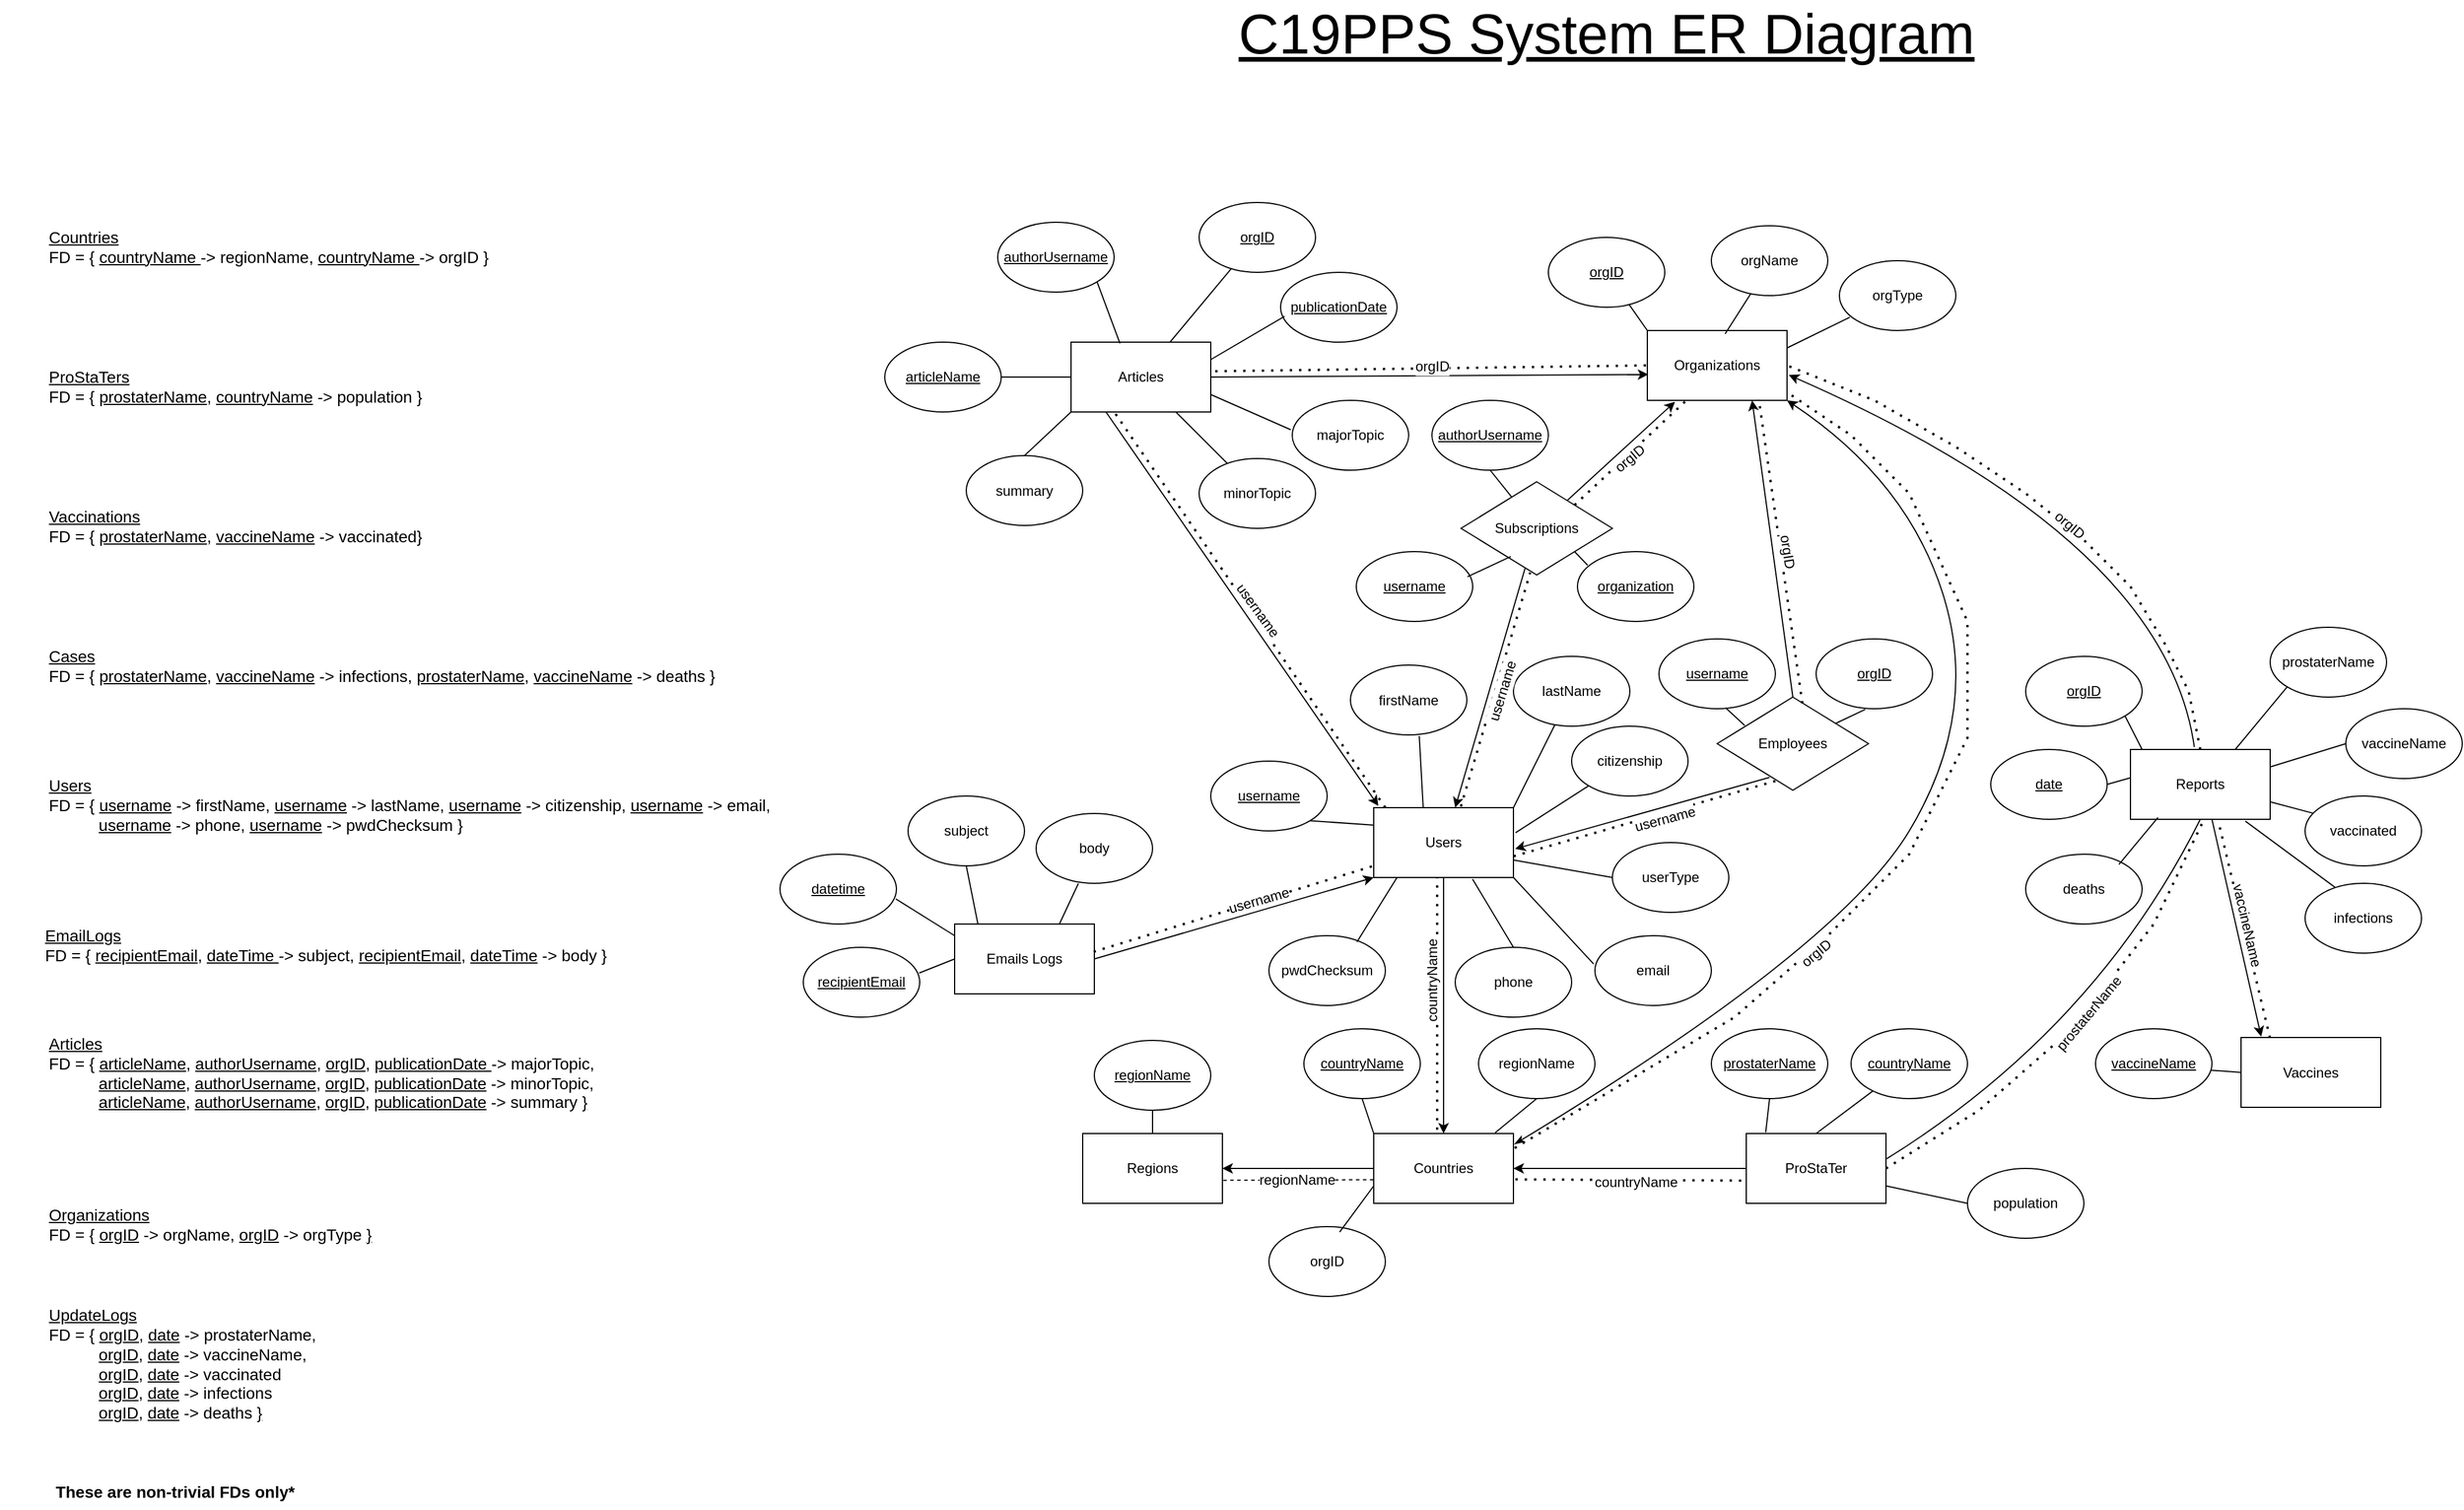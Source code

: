 <mxfile version="20.2.0" type="device"><diagram id="vP3Cnza_I2oAQfjmfmL1" name="Page-1"><mxGraphModel dx="2035" dy="1735" grid="1" gridSize="10" guides="1" tooltips="1" connect="1" arrows="1" fold="1" page="1" pageScale="1" pageWidth="850" pageHeight="1100" math="0" shadow="0"><root><mxCell id="0"/><mxCell id="1" parent="0"/><mxCell id="a4XoPWhPw572lFIewRYF-1" value="Regions" style="rounded=0;whiteSpace=wrap;html=1;" parent="1" vertex="1"><mxGeometry x="90" y="220" width="120" height="60" as="geometry"/></mxCell><mxCell id="a4XoPWhPw572lFIewRYF-2" value="&lt;u&gt;regionName&lt;/u&gt;" style="ellipse;whiteSpace=wrap;html=1;" parent="1" vertex="1"><mxGeometry x="100" y="140" width="100" height="60" as="geometry"/></mxCell><mxCell id="a4XoPWhPw572lFIewRYF-4" value="Countries" style="rounded=0;whiteSpace=wrap;html=1;" parent="1" vertex="1"><mxGeometry x="340" y="220" width="120" height="60" as="geometry"/></mxCell><mxCell id="a4XoPWhPw572lFIewRYF-6" value="&lt;u&gt;countryName&lt;/u&gt;" style="ellipse;whiteSpace=wrap;html=1;" parent="1" vertex="1"><mxGeometry x="280" y="130" width="100" height="60" as="geometry"/></mxCell><mxCell id="a4XoPWhPw572lFIewRYF-7" value="regionName" style="ellipse;whiteSpace=wrap;html=1;" parent="1" vertex="1"><mxGeometry x="430" y="130" width="100" height="60" as="geometry"/></mxCell><mxCell id="a4XoPWhPw572lFIewRYF-8" value="" style="endArrow=none;html=1;rounded=0;" parent="1" source="a4XoPWhPw572lFIewRYF-1" edge="1"><mxGeometry width="50" height="50" relative="1" as="geometry"><mxPoint x="100" y="250" as="sourcePoint"/><mxPoint x="150" y="200" as="targetPoint"/></mxGeometry></mxCell><mxCell id="a4XoPWhPw572lFIewRYF-10" value="" style="endArrow=none;html=1;rounded=0;entryX=0.5;entryY=1;entryDx=0;entryDy=0;exitX=0;exitY=0;exitDx=0;exitDy=0;" parent="1" source="a4XoPWhPw572lFIewRYF-4" target="a4XoPWhPw572lFIewRYF-6" edge="1"><mxGeometry width="50" height="50" relative="1" as="geometry"><mxPoint x="350" y="220" as="sourcePoint"/><mxPoint x="430" y="190" as="targetPoint"/></mxGeometry></mxCell><mxCell id="a4XoPWhPw572lFIewRYF-11" value="" style="endArrow=none;html=1;rounded=0;entryX=0.5;entryY=1;entryDx=0;entryDy=0;exitX=0.869;exitY=-0.01;exitDx=0;exitDy=0;exitPerimeter=0;" parent="1" source="a4XoPWhPw572lFIewRYF-4" target="a4XoPWhPw572lFIewRYF-7" edge="1"><mxGeometry width="50" height="50" relative="1" as="geometry"><mxPoint x="510" y="320" as="sourcePoint"/><mxPoint x="560" y="270" as="targetPoint"/></mxGeometry></mxCell><mxCell id="a4XoPWhPw572lFIewRYF-12" value="ProStaTer" style="rounded=0;whiteSpace=wrap;html=1;" parent="1" vertex="1"><mxGeometry x="660" y="220" width="120" height="60" as="geometry"/></mxCell><mxCell id="a4XoPWhPw572lFIewRYF-14" value="&lt;u&gt;prostaterName&lt;/u&gt;" style="ellipse;whiteSpace=wrap;html=1;" parent="1" vertex="1"><mxGeometry x="630" y="130" width="100" height="60" as="geometry"/></mxCell><mxCell id="a4XoPWhPw572lFIewRYF-15" value="&lt;u&gt;countryName&lt;/u&gt;" style="ellipse;whiteSpace=wrap;html=1;" parent="1" vertex="1"><mxGeometry x="750" y="130" width="100" height="60" as="geometry"/></mxCell><mxCell id="a4XoPWhPw572lFIewRYF-17" value="" style="endArrow=none;html=1;rounded=0;entryX=0.5;entryY=1;entryDx=0;entryDy=0;exitX=0.139;exitY=-0.015;exitDx=0;exitDy=0;exitPerimeter=0;" parent="1" source="a4XoPWhPw572lFIewRYF-12" target="a4XoPWhPw572lFIewRYF-14" edge="1"><mxGeometry width="50" height="50" relative="1" as="geometry"><mxPoint x="700" y="240" as="sourcePoint"/><mxPoint x="750" y="190" as="targetPoint"/></mxGeometry></mxCell><mxCell id="a4XoPWhPw572lFIewRYF-18" value="" style="endArrow=none;html=1;rounded=0;" parent="1" target="a4XoPWhPw572lFIewRYF-15" edge="1"><mxGeometry width="50" height="50" relative="1" as="geometry"><mxPoint x="720" y="220" as="sourcePoint"/><mxPoint x="880" y="270" as="targetPoint"/></mxGeometry></mxCell><mxCell id="a4XoPWhPw572lFIewRYF-19" value="population" style="ellipse;whiteSpace=wrap;html=1;" parent="1" vertex="1"><mxGeometry x="850" y="250" width="100" height="60" as="geometry"/></mxCell><mxCell id="a4XoPWhPw572lFIewRYF-20" value="" style="endArrow=none;html=1;rounded=0;entryX=0;entryY=0.5;entryDx=0;entryDy=0;exitX=1;exitY=0.75;exitDx=0;exitDy=0;" parent="1" source="a4XoPWhPw572lFIewRYF-12" target="a4XoPWhPw572lFIewRYF-19" edge="1"><mxGeometry width="50" height="50" relative="1" as="geometry"><mxPoint x="780" y="250" as="sourcePoint"/><mxPoint x="830" y="310" as="targetPoint"/></mxGeometry></mxCell><mxCell id="a4XoPWhPw572lFIewRYF-21" value="Vaccines" style="rounded=0;whiteSpace=wrap;html=1;" parent="1" vertex="1"><mxGeometry x="1085" y="137.5" width="120" height="60" as="geometry"/></mxCell><mxCell id="a4XoPWhPw572lFIewRYF-22" value="&lt;u&gt;vaccineName&lt;/u&gt;" style="ellipse;whiteSpace=wrap;html=1;" parent="1" vertex="1"><mxGeometry x="960" y="130" width="100" height="60" as="geometry"/></mxCell><mxCell id="a4XoPWhPw572lFIewRYF-24" value="" style="endArrow=none;html=1;rounded=0;entryX=0.993;entryY=0.594;entryDx=0;entryDy=0;exitX=0;exitY=0.5;exitDx=0;exitDy=0;entryPerimeter=0;" parent="1" source="a4XoPWhPw572lFIewRYF-21" target="a4XoPWhPw572lFIewRYF-22" edge="1"><mxGeometry width="50" height="50" relative="1" as="geometry"><mxPoint x="870" y="27.5" as="sourcePoint"/><mxPoint x="920" y="-22.5" as="targetPoint"/></mxGeometry></mxCell><mxCell id="a4XoPWhPw572lFIewRYF-46" value="" style="endArrow=classic;html=1;rounded=0;exitX=0;exitY=0.5;exitDx=0;exitDy=0;entryX=1;entryY=0.5;entryDx=0;entryDy=0;" parent="1" source="a4XoPWhPw572lFIewRYF-4" target="a4XoPWhPw572lFIewRYF-1" edge="1"><mxGeometry width="50" height="50" relative="1" as="geometry"><mxPoint x="220" y="330" as="sourcePoint"/><mxPoint x="270" y="280" as="targetPoint"/></mxGeometry></mxCell><mxCell id="a4XoPWhPw572lFIewRYF-47" value="" style="endArrow=classic;html=1;rounded=0;exitX=0;exitY=0.5;exitDx=0;exitDy=0;" parent="1" source="a4XoPWhPw572lFIewRYF-12" edge="1"><mxGeometry width="50" height="50" relative="1" as="geometry"><mxPoint x="570" y="300" as="sourcePoint"/><mxPoint x="460" y="250" as="targetPoint"/></mxGeometry></mxCell><mxCell id="3A6yi9LEevmxzHnvqIkY-1" value="Users" style="rounded=0;whiteSpace=wrap;html=1;" parent="1" vertex="1"><mxGeometry x="340" y="-60" width="120" height="60" as="geometry"/></mxCell><mxCell id="3A6yi9LEevmxzHnvqIkY-3" value="firstName" style="ellipse;whiteSpace=wrap;html=1;" parent="1" vertex="1"><mxGeometry x="320" y="-182.5" width="100" height="60" as="geometry"/></mxCell><mxCell id="3A6yi9LEevmxzHnvqIkY-4" value="lastName" style="ellipse;whiteSpace=wrap;html=1;" parent="1" vertex="1"><mxGeometry x="460" y="-190" width="100" height="60" as="geometry"/></mxCell><mxCell id="3A6yi9LEevmxzHnvqIkY-5" value="citizenship" style="ellipse;whiteSpace=wrap;html=1;" parent="1" vertex="1"><mxGeometry x="510" y="-130" width="100" height="60" as="geometry"/></mxCell><mxCell id="3A6yi9LEevmxzHnvqIkY-6" value="email" style="ellipse;whiteSpace=wrap;html=1;" parent="1" vertex="1"><mxGeometry x="530" y="50" width="100" height="60" as="geometry"/></mxCell><mxCell id="3A6yi9LEevmxzHnvqIkY-7" value="phone" style="ellipse;whiteSpace=wrap;html=1;" parent="1" vertex="1"><mxGeometry x="410" y="60" width="100" height="60" as="geometry"/></mxCell><mxCell id="3A6yi9LEevmxzHnvqIkY-8" value="&lt;u&gt;username&lt;/u&gt;" style="ellipse;whiteSpace=wrap;html=1;" parent="1" vertex="1"><mxGeometry x="200" y="-100" width="100" height="60" as="geometry"/></mxCell><mxCell id="3A6yi9LEevmxzHnvqIkY-9" value="pwdChecksum" style="ellipse;whiteSpace=wrap;html=1;" parent="1" vertex="1"><mxGeometry x="250" y="50" width="100" height="60" as="geometry"/></mxCell><mxCell id="3A6yi9LEevmxzHnvqIkY-10" value="" style="endArrow=none;html=1;rounded=0;exitX=1;exitY=1;exitDx=0;exitDy=0;entryX=0;entryY=0.25;entryDx=0;entryDy=0;" parent="1" source="3A6yi9LEevmxzHnvqIkY-8" target="3A6yi9LEevmxzHnvqIkY-1" edge="1"><mxGeometry width="50" height="50" relative="1" as="geometry"><mxPoint x="290" y="10" as="sourcePoint"/><mxPoint x="340" y="-40" as="targetPoint"/></mxGeometry></mxCell><mxCell id="3A6yi9LEevmxzHnvqIkY-11" value="" style="endArrow=none;html=1;rounded=0;entryX=0.591;entryY=1.016;entryDx=0;entryDy=0;entryPerimeter=0;exitX=0.354;exitY=-0.002;exitDx=0;exitDy=0;exitPerimeter=0;" parent="1" source="3A6yi9LEevmxzHnvqIkY-1" target="3A6yi9LEevmxzHnvqIkY-3" edge="1"><mxGeometry width="50" height="50" relative="1" as="geometry"><mxPoint x="360" y="-50" as="sourcePoint"/><mxPoint x="410" y="-100" as="targetPoint"/></mxGeometry></mxCell><mxCell id="3A6yi9LEevmxzHnvqIkY-12" value="" style="endArrow=none;html=1;rounded=0;exitX=1;exitY=0;exitDx=0;exitDy=0;" parent="1" source="3A6yi9LEevmxzHnvqIkY-1" target="3A6yi9LEevmxzHnvqIkY-4" edge="1"><mxGeometry width="50" height="50" relative="1" as="geometry"><mxPoint x="410" y="-60" as="sourcePoint"/><mxPoint x="460" y="-110" as="targetPoint"/></mxGeometry></mxCell><mxCell id="3A6yi9LEevmxzHnvqIkY-13" value="" style="endArrow=none;html=1;rounded=0;entryX=0;entryY=1;entryDx=0;entryDy=0;exitX=1.015;exitY=0.359;exitDx=0;exitDy=0;exitPerimeter=0;" parent="1" source="3A6yi9LEevmxzHnvqIkY-1" target="3A6yi9LEevmxzHnvqIkY-5" edge="1"><mxGeometry width="50" height="50" relative="1" as="geometry"><mxPoint x="470" as="sourcePoint"/><mxPoint x="520" y="-50" as="targetPoint"/></mxGeometry></mxCell><mxCell id="3A6yi9LEevmxzHnvqIkY-14" value="" style="endArrow=none;html=1;rounded=0;entryX=-0.011;entryY=0.405;entryDx=0;entryDy=0;entryPerimeter=0;exitX=1;exitY=1;exitDx=0;exitDy=0;" parent="1" source="3A6yi9LEevmxzHnvqIkY-1" target="3A6yi9LEevmxzHnvqIkY-6" edge="1"><mxGeometry width="50" height="50" relative="1" as="geometry"><mxPoint x="400" y="60" as="sourcePoint"/><mxPoint x="450" y="10" as="targetPoint"/></mxGeometry></mxCell><mxCell id="3A6yi9LEevmxzHnvqIkY-15" value="" style="endArrow=none;html=1;rounded=0;exitX=0.5;exitY=0;exitDx=0;exitDy=0;entryX=0.707;entryY=1.022;entryDx=0;entryDy=0;entryPerimeter=0;" parent="1" source="3A6yi9LEevmxzHnvqIkY-7" target="3A6yi9LEevmxzHnvqIkY-1" edge="1"><mxGeometry width="50" height="50" relative="1" as="geometry"><mxPoint x="380" y="60" as="sourcePoint"/><mxPoint x="430" y="10" as="targetPoint"/></mxGeometry></mxCell><mxCell id="3A6yi9LEevmxzHnvqIkY-16" value="" style="endArrow=none;html=1;rounded=0;exitX=0.756;exitY=0.09;exitDx=0;exitDy=0;exitPerimeter=0;" parent="1" edge="1" source="3A6yi9LEevmxzHnvqIkY-9"><mxGeometry width="50" height="50" relative="1" as="geometry"><mxPoint x="340" y="40" as="sourcePoint"/><mxPoint x="360" as="targetPoint"/></mxGeometry></mxCell><mxCell id="3A6yi9LEevmxzHnvqIkY-17" value="" style="endArrow=classic;html=1;rounded=0;entryX=0.5;entryY=0;entryDx=0;entryDy=0;exitX=0.5;exitY=1;exitDx=0;exitDy=0;" parent="1" source="3A6yi9LEevmxzHnvqIkY-1" target="a4XoPWhPw572lFIewRYF-4" edge="1"><mxGeometry width="50" height="50" relative="1" as="geometry"><mxPoint x="200" y="30" as="sourcePoint"/><mxPoint x="250" y="-20" as="targetPoint"/></mxGeometry></mxCell><mxCell id="3A6yi9LEevmxzHnvqIkY-26" value="Articles" style="rounded=0;whiteSpace=wrap;html=1;" parent="1" vertex="1"><mxGeometry x="80" y="-460" width="120" height="60" as="geometry"/></mxCell><mxCell id="3A6yi9LEevmxzHnvqIkY-27" value="&lt;u&gt;articleName&lt;/u&gt;" style="ellipse;whiteSpace=wrap;html=1;" parent="1" vertex="1"><mxGeometry x="-80" y="-460" width="100" height="60" as="geometry"/></mxCell><mxCell id="3A6yi9LEevmxzHnvqIkY-28" value="&lt;u&gt;authorUsername&lt;/u&gt;" style="ellipse;whiteSpace=wrap;html=1;" parent="1" vertex="1"><mxGeometry x="17" y="-563" width="100" height="60" as="geometry"/></mxCell><mxCell id="3A6yi9LEevmxzHnvqIkY-29" value="majorTopic" style="ellipse;whiteSpace=wrap;html=1;" parent="1" vertex="1"><mxGeometry x="270" y="-410" width="100" height="60" as="geometry"/></mxCell><mxCell id="3A6yi9LEevmxzHnvqIkY-30" value="minorTopic" style="ellipse;whiteSpace=wrap;html=1;" parent="1" vertex="1"><mxGeometry x="190" y="-360" width="100" height="60" as="geometry"/></mxCell><mxCell id="3A6yi9LEevmxzHnvqIkY-31" value="summary" style="ellipse;whiteSpace=wrap;html=1;" parent="1" vertex="1"><mxGeometry x="-10" y="-362.5" width="100" height="60" as="geometry"/></mxCell><mxCell id="3A6yi9LEevmxzHnvqIkY-32" value="&lt;u&gt;publicationDate&lt;/u&gt;" style="ellipse;whiteSpace=wrap;html=1;" parent="1" vertex="1"><mxGeometry x="260" y="-520" width="100" height="60" as="geometry"/></mxCell><mxCell id="3A6yi9LEevmxzHnvqIkY-34" value="Organizations" style="rounded=0;whiteSpace=wrap;html=1;" parent="1" vertex="1"><mxGeometry x="575" y="-470" width="120" height="60" as="geometry"/></mxCell><mxCell id="3A6yi9LEevmxzHnvqIkY-37" value="orgType" style="ellipse;whiteSpace=wrap;html=1;" parent="1" vertex="1"><mxGeometry x="740" y="-530" width="100" height="60" as="geometry"/></mxCell><mxCell id="3A6yi9LEevmxzHnvqIkY-38" value="orgName" style="ellipse;whiteSpace=wrap;html=1;" parent="1" vertex="1"><mxGeometry x="630" y="-560" width="100" height="60" as="geometry"/></mxCell><mxCell id="3A6yi9LEevmxzHnvqIkY-39" value="&lt;u&gt;orgID&lt;/u&gt;" style="ellipse;whiteSpace=wrap;html=1;" parent="1" vertex="1"><mxGeometry x="190" y="-580" width="100" height="60" as="geometry"/></mxCell><mxCell id="3A6yi9LEevmxzHnvqIkY-41" value="" style="endArrow=none;html=1;rounded=0;entryX=0;entryY=0.5;entryDx=0;entryDy=0;" parent="1" target="3A6yi9LEevmxzHnvqIkY-26" edge="1"><mxGeometry width="50" height="50" relative="1" as="geometry"><mxPoint x="20" y="-430" as="sourcePoint"/><mxPoint x="70" y="-480" as="targetPoint"/></mxGeometry></mxCell><mxCell id="3A6yi9LEevmxzHnvqIkY-42" value="" style="endArrow=none;html=1;rounded=0;exitX=1;exitY=1;exitDx=0;exitDy=0;entryX=0.35;entryY=0.017;entryDx=0;entryDy=0;entryPerimeter=0;" parent="1" source="3A6yi9LEevmxzHnvqIkY-28" target="3A6yi9LEevmxzHnvqIkY-26" edge="1"><mxGeometry width="50" height="50" relative="1" as="geometry"><mxPoint x="90" y="-460" as="sourcePoint"/><mxPoint x="140" y="-510" as="targetPoint"/></mxGeometry></mxCell><mxCell id="3A6yi9LEevmxzHnvqIkY-44" value="" style="endArrow=none;html=1;rounded=0;" parent="1" source="3A6yi9LEevmxzHnvqIkY-26" target="3A6yi9LEevmxzHnvqIkY-39" edge="1"><mxGeometry width="50" height="50" relative="1" as="geometry"><mxPoint x="160" y="-470" as="sourcePoint"/><mxPoint x="210" y="-520" as="targetPoint"/></mxGeometry></mxCell><mxCell id="3A6yi9LEevmxzHnvqIkY-45" value="" style="endArrow=none;html=1;rounded=0;entryX=0.034;entryY=0.63;entryDx=0;entryDy=0;entryPerimeter=0;exitX=1;exitY=0.25;exitDx=0;exitDy=0;" parent="1" source="3A6yi9LEevmxzHnvqIkY-26" target="3A6yi9LEevmxzHnvqIkY-32" edge="1"><mxGeometry width="50" height="50" relative="1" as="geometry"><mxPoint x="200" y="-420" as="sourcePoint"/><mxPoint x="250" y="-470" as="targetPoint"/></mxGeometry></mxCell><mxCell id="3A6yi9LEevmxzHnvqIkY-46" value="" style="endArrow=none;html=1;rounded=0;exitX=1;exitY=0.75;exitDx=0;exitDy=0;entryX=-0.013;entryY=0.421;entryDx=0;entryDy=0;entryPerimeter=0;" parent="1" source="3A6yi9LEevmxzHnvqIkY-26" edge="1" target="3A6yi9LEevmxzHnvqIkY-29"><mxGeometry width="50" height="50" relative="1" as="geometry"><mxPoint x="220" y="-380" as="sourcePoint"/><mxPoint x="260" y="-400" as="targetPoint"/></mxGeometry></mxCell><mxCell id="3A6yi9LEevmxzHnvqIkY-47" value="" style="endArrow=none;html=1;rounded=0;entryX=0.75;entryY=1;entryDx=0;entryDy=0;" parent="1" target="3A6yi9LEevmxzHnvqIkY-26" edge="1" source="3A6yi9LEevmxzHnvqIkY-30"><mxGeometry width="50" height="50" relative="1" as="geometry"><mxPoint x="190" y="-360" as="sourcePoint"/><mxPoint x="180" y="-390" as="targetPoint"/></mxGeometry></mxCell><mxCell id="3A6yi9LEevmxzHnvqIkY-48" value="" style="endArrow=none;html=1;rounded=0;entryX=0;entryY=1;entryDx=0;entryDy=0;exitX=0.5;exitY=0;exitDx=0;exitDy=0;" parent="1" source="3A6yi9LEevmxzHnvqIkY-31" target="3A6yi9LEevmxzHnvqIkY-26" edge="1"><mxGeometry width="50" height="50" relative="1" as="geometry"><mxPoint x="30" y="-350" as="sourcePoint"/><mxPoint x="80" y="-400" as="targetPoint"/></mxGeometry></mxCell><mxCell id="3A6yi9LEevmxzHnvqIkY-50" value="" style="endArrow=classic;html=1;rounded=0;curved=1;entryX=0.007;entryY=0.63;entryDx=0;entryDy=0;exitX=1;exitY=0.5;exitDx=0;exitDy=0;entryPerimeter=0;" parent="1" source="3A6yi9LEevmxzHnvqIkY-26" target="3A6yi9LEevmxzHnvqIkY-34" edge="1"><mxGeometry width="50" height="50" relative="1" as="geometry"><mxPoint x="200" y="-320" as="sourcePoint"/><mxPoint x="250" y="-370" as="targetPoint"/></mxGeometry></mxCell><mxCell id="3A6yi9LEevmxzHnvqIkY-52" value="&lt;u&gt;orgID&lt;/u&gt;" style="ellipse;whiteSpace=wrap;html=1;" parent="1" vertex="1"><mxGeometry x="490" y="-550" width="100" height="60" as="geometry"/></mxCell><mxCell id="3A6yi9LEevmxzHnvqIkY-53" value="orgID" style="ellipse;whiteSpace=wrap;html=1;" parent="1" vertex="1"><mxGeometry x="250" y="300" width="100" height="60" as="geometry"/></mxCell><mxCell id="3A6yi9LEevmxzHnvqIkY-54" value="" style="endArrow=none;html=1;rounded=0;curved=1;entryX=0;entryY=0.75;entryDx=0;entryDy=0;exitX=0.607;exitY=0.078;exitDx=0;exitDy=0;exitPerimeter=0;" parent="1" source="3A6yi9LEevmxzHnvqIkY-53" target="a4XoPWhPw572lFIewRYF-4" edge="1"><mxGeometry width="50" height="50" relative="1" as="geometry"><mxPoint x="280" y="320" as="sourcePoint"/><mxPoint x="330" y="270" as="targetPoint"/></mxGeometry></mxCell><mxCell id="3A6yi9LEevmxzHnvqIkY-55" value="" style="curved=1;endArrow=classic;html=1;rounded=0;entryX=1;entryY=1;entryDx=0;entryDy=0;exitX=1.007;exitY=0.153;exitDx=0;exitDy=0;startArrow=classicThin;startFill=1;exitPerimeter=0;" parent="1" source="a4XoPWhPw572lFIewRYF-4" target="3A6yi9LEevmxzHnvqIkY-34" edge="1"><mxGeometry width="50" height="50" relative="1" as="geometry"><mxPoint x="720" y="-280" as="sourcePoint"/><mxPoint x="770" y="-330" as="targetPoint"/><Array as="points"><mxPoint x="740" y="60"/><mxPoint x="860" y="-140"/><mxPoint x="800" y="-340"/></Array></mxGeometry></mxCell><mxCell id="3A6yi9LEevmxzHnvqIkY-56" value="" style="endArrow=none;html=1;rounded=0;curved=1;exitX=0;exitY=0;exitDx=0;exitDy=0;" parent="1" source="3A6yi9LEevmxzHnvqIkY-34" target="3A6yi9LEevmxzHnvqIkY-52" edge="1"><mxGeometry width="50" height="50" relative="1" as="geometry"><mxPoint x="520" y="-440" as="sourcePoint"/><mxPoint x="570" y="-490" as="targetPoint"/></mxGeometry></mxCell><mxCell id="3A6yi9LEevmxzHnvqIkY-57" value="" style="endArrow=none;html=1;rounded=0;curved=1;entryX=0.341;entryY=0.966;entryDx=0;entryDy=0;exitX=0.557;exitY=0.048;exitDx=0;exitDy=0;exitPerimeter=0;entryPerimeter=0;" parent="1" source="3A6yi9LEevmxzHnvqIkY-34" target="3A6yi9LEevmxzHnvqIkY-38" edge="1"><mxGeometry width="50" height="50" relative="1" as="geometry"><mxPoint x="600" y="-470" as="sourcePoint"/><mxPoint x="650" y="-520" as="targetPoint"/></mxGeometry></mxCell><mxCell id="3A6yi9LEevmxzHnvqIkY-58" value="" style="endArrow=none;html=1;rounded=0;curved=1;entryX=0.09;entryY=0.809;entryDx=0;entryDy=0;entryPerimeter=0;exitX=1;exitY=0.25;exitDx=0;exitDy=0;" parent="1" source="3A6yi9LEevmxzHnvqIkY-34" target="3A6yi9LEevmxzHnvqIkY-37" edge="1"><mxGeometry width="50" height="50" relative="1" as="geometry"><mxPoint x="720" y="-380" as="sourcePoint"/><mxPoint x="770" y="-430" as="targetPoint"/></mxGeometry></mxCell><mxCell id="3A6yi9LEevmxzHnvqIkY-59" value="Subscriptions" style="rhombus;whiteSpace=wrap;html=1;" parent="1" vertex="1"><mxGeometry x="415" y="-340" width="130" height="80" as="geometry"/></mxCell><mxCell id="3A6yi9LEevmxzHnvqIkY-60" value="&lt;u&gt;username&lt;/u&gt;" style="ellipse;whiteSpace=wrap;html=1;" parent="1" vertex="1"><mxGeometry x="325" y="-280" width="100" height="60" as="geometry"/></mxCell><mxCell id="3A6yi9LEevmxzHnvqIkY-61" value="" style="endArrow=none;html=1;rounded=0;curved=1;entryX=0.329;entryY=0.802;entryDx=0;entryDy=0;entryPerimeter=0;exitX=0.955;exitY=0.36;exitDx=0;exitDy=0;exitPerimeter=0;" parent="1" source="3A6yi9LEevmxzHnvqIkY-60" target="3A6yi9LEevmxzHnvqIkY-59" edge="1"><mxGeometry width="50" height="50" relative="1" as="geometry"><mxPoint x="410" y="-210" as="sourcePoint"/><mxPoint x="460" y="-260" as="targetPoint"/></mxGeometry></mxCell><mxCell id="3A6yi9LEevmxzHnvqIkY-62" value="&lt;u&gt;authorUsername&lt;/u&gt;" style="ellipse;whiteSpace=wrap;html=1;" parent="1" vertex="1"><mxGeometry x="390" y="-410" width="100" height="60" as="geometry"/></mxCell><mxCell id="3A6yi9LEevmxzHnvqIkY-63" value="&lt;u&gt;organization&lt;/u&gt;" style="ellipse;whiteSpace=wrap;html=1;" parent="1" vertex="1"><mxGeometry x="515" y="-280" width="100" height="60" as="geometry"/></mxCell><mxCell id="3A6yi9LEevmxzHnvqIkY-65" value="" style="endArrow=none;html=1;rounded=0;curved=1;entryX=0.5;entryY=1;entryDx=0;entryDy=0;" parent="1" source="3A6yi9LEevmxzHnvqIkY-59" target="3A6yi9LEevmxzHnvqIkY-62" edge="1"><mxGeometry width="50" height="50" relative="1" as="geometry"><mxPoint x="400" y="-300" as="sourcePoint"/><mxPoint x="450" y="-340" as="targetPoint"/></mxGeometry></mxCell><mxCell id="3A6yi9LEevmxzHnvqIkY-68" value="" style="endArrow=none;html=1;rounded=0;curved=1;entryX=1;entryY=1;entryDx=0;entryDy=0;exitX=0.088;exitY=0.196;exitDx=0;exitDy=0;exitPerimeter=0;" parent="1" source="3A6yi9LEevmxzHnvqIkY-63" target="3A6yi9LEevmxzHnvqIkY-59" edge="1"><mxGeometry width="50" height="50" relative="1" as="geometry"><mxPoint x="500" y="-230" as="sourcePoint"/><mxPoint x="550" y="-280" as="targetPoint"/></mxGeometry></mxCell><mxCell id="3A6yi9LEevmxzHnvqIkY-72" value="Employees" style="rhombus;whiteSpace=wrap;html=1;" parent="1" vertex="1"><mxGeometry x="635" y="-155" width="130" height="80" as="geometry"/></mxCell><mxCell id="3A6yi9LEevmxzHnvqIkY-73" value="&lt;u&gt;username&lt;/u&gt;" style="ellipse;whiteSpace=wrap;html=1;" parent="1" vertex="1"><mxGeometry x="585" y="-205" width="100" height="60" as="geometry"/></mxCell><mxCell id="3A6yi9LEevmxzHnvqIkY-74" value="&lt;u&gt;orgID&lt;/u&gt;" style="ellipse;whiteSpace=wrap;html=1;" parent="1" vertex="1"><mxGeometry x="720" y="-205" width="100" height="60" as="geometry"/></mxCell><mxCell id="3A6yi9LEevmxzHnvqIkY-77" value="" style="endArrow=none;html=1;rounded=0;curved=1;entryX=0.573;entryY=0.987;entryDx=0;entryDy=0;entryPerimeter=0;exitX=0.182;exitY=0.305;exitDx=0;exitDy=0;exitPerimeter=0;" parent="1" source="3A6yi9LEevmxzHnvqIkY-72" target="3A6yi9LEevmxzHnvqIkY-73" edge="1"><mxGeometry width="50" height="50" relative="1" as="geometry"><mxPoint x="590" y="-85" as="sourcePoint"/><mxPoint x="640" y="-135" as="targetPoint"/></mxGeometry></mxCell><mxCell id="3A6yi9LEevmxzHnvqIkY-78" value="" style="endArrow=none;html=1;rounded=0;curved=1;entryX=0.422;entryY=1.01;entryDx=0;entryDy=0;entryPerimeter=0;" parent="1" source="3A6yi9LEevmxzHnvqIkY-72" target="3A6yi9LEevmxzHnvqIkY-74" edge="1"><mxGeometry width="50" height="50" relative="1" as="geometry"><mxPoint x="770" y="-85" as="sourcePoint"/><mxPoint x="820" y="-135" as="targetPoint"/></mxGeometry></mxCell><mxCell id="3A6yi9LEevmxzHnvqIkY-79" value="Reports" style="rounded=0;whiteSpace=wrap;html=1;" parent="1" vertex="1"><mxGeometry x="990" y="-110" width="120" height="60" as="geometry"/></mxCell><mxCell id="3A6yi9LEevmxzHnvqIkY-80" value="&lt;u&gt;orgID&lt;/u&gt;" style="ellipse;whiteSpace=wrap;html=1;" parent="1" vertex="1"><mxGeometry x="900" y="-190" width="100" height="60" as="geometry"/></mxCell><mxCell id="3A6yi9LEevmxzHnvqIkY-83" value="prostaterName" style="ellipse;whiteSpace=wrap;html=1;" parent="1" vertex="1"><mxGeometry x="1110" y="-215" width="100" height="60" as="geometry"/></mxCell><mxCell id="3A6yi9LEevmxzHnvqIkY-84" value="vaccineName" style="ellipse;whiteSpace=wrap;html=1;" parent="1" vertex="1"><mxGeometry x="1175" y="-145" width="100" height="60" as="geometry"/></mxCell><mxCell id="3A6yi9LEevmxzHnvqIkY-85" value="vaccinated" style="ellipse;whiteSpace=wrap;html=1;" parent="1" vertex="1"><mxGeometry x="1140" y="-70" width="100" height="60" as="geometry"/></mxCell><mxCell id="3A6yi9LEevmxzHnvqIkY-86" value="infections" style="ellipse;whiteSpace=wrap;html=1;" parent="1" vertex="1"><mxGeometry x="1140" y="5" width="100" height="60" as="geometry"/></mxCell><mxCell id="3A6yi9LEevmxzHnvqIkY-87" value="deaths" style="ellipse;whiteSpace=wrap;html=1;" parent="1" vertex="1"><mxGeometry x="900" y="-20" width="100" height="60" as="geometry"/></mxCell><mxCell id="3A6yi9LEevmxzHnvqIkY-88" value="&lt;u&gt;date&lt;/u&gt;" style="ellipse;whiteSpace=wrap;html=1;" parent="1" vertex="1"><mxGeometry x="870" y="-110" width="100" height="60" as="geometry"/></mxCell><mxCell id="3A6yi9LEevmxzHnvqIkY-89" value="" style="endArrow=classic;html=1;rounded=0;curved=1;entryX=1.013;entryY=0.637;entryDx=0;entryDy=0;exitX=0.457;exitY=-0.035;exitDx=0;exitDy=0;exitPerimeter=0;startArrow=none;startFill=0;endFill=1;entryPerimeter=0;" parent="1" source="3A6yi9LEevmxzHnvqIkY-79" target="3A6yi9LEevmxzHnvqIkY-34" edge="1"><mxGeometry width="50" height="50" relative="1" as="geometry"><mxPoint x="1030" y="-120" as="sourcePoint"/><mxPoint x="1020" y="-320" as="targetPoint"/><Array as="points"><mxPoint x="1020" y="-290"/></Array></mxGeometry></mxCell><mxCell id="3A6yi9LEevmxzHnvqIkY-90" value="" style="endArrow=none;html=1;rounded=0;curved=1;entryX=0.5;entryY=1;entryDx=0;entryDy=0;exitX=1.005;exitY=0.362;exitDx=0;exitDy=0;exitPerimeter=0;" parent="1" source="a4XoPWhPw572lFIewRYF-12" target="3A6yi9LEevmxzHnvqIkY-79" edge="1"><mxGeometry width="50" height="50" relative="1" as="geometry"><mxPoint x="1000" y="160" as="sourcePoint"/><mxPoint x="1050" y="110" as="targetPoint"/><Array as="points"><mxPoint x="960" y="130"/></Array></mxGeometry></mxCell><mxCell id="3A6yi9LEevmxzHnvqIkY-92" value="" style="endArrow=none;html=1;rounded=0;curved=1;entryX=1;entryY=1;entryDx=0;entryDy=0;" parent="1" target="3A6yi9LEevmxzHnvqIkY-80" edge="1"><mxGeometry width="50" height="50" relative="1" as="geometry"><mxPoint x="1000" y="-110" as="sourcePoint"/><mxPoint x="1020" y="-140" as="targetPoint"/></mxGeometry></mxCell><mxCell id="3A6yi9LEevmxzHnvqIkY-93" value="" style="endArrow=none;html=1;rounded=0;curved=1;exitX=1;exitY=0.5;exitDx=0;exitDy=0;entryX=-0.001;entryY=0.406;entryDx=0;entryDy=0;entryPerimeter=0;" parent="1" source="3A6yi9LEevmxzHnvqIkY-88" target="3A6yi9LEevmxzHnvqIkY-79" edge="1"><mxGeometry width="50" height="50" relative="1" as="geometry"><mxPoint x="960" y="-60" as="sourcePoint"/><mxPoint x="1010" y="-110" as="targetPoint"/></mxGeometry></mxCell><mxCell id="3A6yi9LEevmxzHnvqIkY-94" value="" style="endArrow=none;html=1;rounded=0;curved=1;entryX=0.197;entryY=0.974;entryDx=0;entryDy=0;entryPerimeter=0;exitX=0.801;exitY=0.146;exitDx=0;exitDy=0;exitPerimeter=0;" parent="1" source="3A6yi9LEevmxzHnvqIkY-87" target="3A6yi9LEevmxzHnvqIkY-79" edge="1"><mxGeometry width="50" height="50" relative="1" as="geometry"><mxPoint x="990" as="sourcePoint"/><mxPoint x="1040" y="-50" as="targetPoint"/></mxGeometry></mxCell><mxCell id="3A6yi9LEevmxzHnvqIkY-95" value="" style="endArrow=none;html=1;rounded=0;curved=1;entryX=0.822;entryY=1.026;entryDx=0;entryDy=0;entryPerimeter=0;exitX=0.257;exitY=0.057;exitDx=0;exitDy=0;exitPerimeter=0;" parent="1" source="3A6yi9LEevmxzHnvqIkY-86" target="3A6yi9LEevmxzHnvqIkY-79" edge="1"><mxGeometry width="50" height="50" relative="1" as="geometry"><mxPoint x="1080" y="20" as="sourcePoint"/><mxPoint x="1130" y="-30" as="targetPoint"/></mxGeometry></mxCell><mxCell id="3A6yi9LEevmxzHnvqIkY-96" value="" style="endArrow=none;html=1;rounded=0;curved=1;entryX=0.07;entryY=0.247;entryDx=0;entryDy=0;entryPerimeter=0;exitX=1;exitY=0.75;exitDx=0;exitDy=0;" parent="1" source="3A6yi9LEevmxzHnvqIkY-79" target="3A6yi9LEevmxzHnvqIkY-85" edge="1"><mxGeometry width="50" height="50" relative="1" as="geometry"><mxPoint x="1110" y="-50" as="sourcePoint"/><mxPoint x="1160" y="-100" as="targetPoint"/></mxGeometry></mxCell><mxCell id="3A6yi9LEevmxzHnvqIkY-97" value="" style="endArrow=none;html=1;rounded=0;curved=1;exitX=1;exitY=0.25;exitDx=0;exitDy=0;entryX=0;entryY=0.5;entryDx=0;entryDy=0;" parent="1" source="3A6yi9LEevmxzHnvqIkY-79" target="3A6yi9LEevmxzHnvqIkY-84" edge="1"><mxGeometry width="50" height="50" relative="1" as="geometry"><mxPoint x="1110" y="-70" as="sourcePoint"/><mxPoint x="1160" y="-120" as="targetPoint"/></mxGeometry></mxCell><mxCell id="3A6yi9LEevmxzHnvqIkY-99" value="" style="endArrow=none;html=1;rounded=0;curved=1;entryX=0;entryY=1;entryDx=0;entryDy=0;exitX=0.75;exitY=0;exitDx=0;exitDy=0;" parent="1" source="3A6yi9LEevmxzHnvqIkY-79" target="3A6yi9LEevmxzHnvqIkY-83" edge="1"><mxGeometry width="50" height="50" relative="1" as="geometry"><mxPoint x="1070" y="-120" as="sourcePoint"/><mxPoint x="1120" y="-170" as="targetPoint"/></mxGeometry></mxCell><mxCell id="3A6yi9LEevmxzHnvqIkY-100" value="&lt;font style=&quot;font-size: 48px;&quot;&gt;&lt;u style=&quot;&quot;&gt;C19PPS System ER Diagram&lt;/u&gt;&lt;/font&gt;" style="text;html=1;strokeColor=none;fillColor=none;align=center;verticalAlign=middle;whiteSpace=wrap;rounded=0;" parent="1" vertex="1"><mxGeometry x="-140" y="-740" width="1360" height="30" as="geometry"/></mxCell><mxCell id="3A6yi9LEevmxzHnvqIkY-101" value="Emails Logs" style="rounded=0;whiteSpace=wrap;html=1;" parent="1" vertex="1"><mxGeometry x="-20" y="40" width="120" height="60" as="geometry"/></mxCell><mxCell id="3A6yi9LEevmxzHnvqIkY-103" value="&lt;u&gt;recipientEmail&lt;/u&gt;" style="ellipse;whiteSpace=wrap;html=1;" parent="1" vertex="1"><mxGeometry x="-150" y="60" width="100" height="60" as="geometry"/></mxCell><mxCell id="3A6yi9LEevmxzHnvqIkY-104" value="&lt;u&gt;datetime&lt;/u&gt;" style="ellipse;whiteSpace=wrap;html=1;" parent="1" vertex="1"><mxGeometry x="-170" y="-20" width="100" height="60" as="geometry"/></mxCell><mxCell id="3A6yi9LEevmxzHnvqIkY-106" value="subject" style="ellipse;whiteSpace=wrap;html=1;" parent="1" vertex="1"><mxGeometry x="-60" y="-70" width="100" height="60" as="geometry"/></mxCell><mxCell id="3A6yi9LEevmxzHnvqIkY-107" value="body" style="ellipse;whiteSpace=wrap;html=1;" parent="1" vertex="1"><mxGeometry x="50" y="-55" width="100" height="60" as="geometry"/></mxCell><mxCell id="3A6yi9LEevmxzHnvqIkY-108" value="" style="endArrow=classic;html=1;rounded=0;fontSize=48;curved=1;entryX=0;entryY=1;entryDx=0;entryDy=0;exitX=1;exitY=0.5;exitDx=0;exitDy=0;" parent="1" source="3A6yi9LEevmxzHnvqIkY-101" target="3A6yi9LEevmxzHnvqIkY-1" edge="1"><mxGeometry width="50" height="50" relative="1" as="geometry"><mxPoint x="30" y="140" as="sourcePoint"/><mxPoint x="80" y="90" as="targetPoint"/></mxGeometry></mxCell><mxCell id="3A6yi9LEevmxzHnvqIkY-109" value="" style="endArrow=none;html=1;rounded=0;fontSize=48;curved=1;" parent="1" edge="1"><mxGeometry width="50" height="50" relative="1" as="geometry"><mxPoint y="40" as="sourcePoint"/><mxPoint x="-10" y="-10" as="targetPoint"/></mxGeometry></mxCell><mxCell id="3A6yi9LEevmxzHnvqIkY-110" value="" style="endArrow=none;html=1;rounded=0;fontSize=48;curved=1;exitX=0.75;exitY=0;exitDx=0;exitDy=0;entryX=0.363;entryY=1.002;entryDx=0;entryDy=0;entryPerimeter=0;" parent="1" source="3A6yi9LEevmxzHnvqIkY-101" target="3A6yi9LEevmxzHnvqIkY-107" edge="1"><mxGeometry width="50" height="50" relative="1" as="geometry"><mxPoint x="20" y="50" as="sourcePoint"/><mxPoint x="90" y="10" as="targetPoint"/></mxGeometry></mxCell><mxCell id="3A6yi9LEevmxzHnvqIkY-111" value="" style="endArrow=none;html=1;rounded=0;fontSize=48;curved=1;exitX=0.995;exitY=0.64;exitDx=0;exitDy=0;exitPerimeter=0;" parent="1" source="3A6yi9LEevmxzHnvqIkY-104" edge="1"><mxGeometry width="50" height="50" relative="1" as="geometry"><mxPoint x="-60" y="70" as="sourcePoint"/><mxPoint x="-20" y="50" as="targetPoint"/></mxGeometry></mxCell><mxCell id="3A6yi9LEevmxzHnvqIkY-112" value="" style="endArrow=none;html=1;rounded=0;fontSize=48;curved=1;exitX=0.995;exitY=0.369;exitDx=0;exitDy=0;exitPerimeter=0;" parent="1" source="3A6yi9LEevmxzHnvqIkY-103" edge="1"><mxGeometry width="50" height="50" relative="1" as="geometry"><mxPoint x="-60" y="100" as="sourcePoint"/><mxPoint x="-20" y="70" as="targetPoint"/></mxGeometry></mxCell><mxCell id="i1vs8gZjxiiWLLg1g4QH-1" value="&lt;div style=&quot;text-align: left;&quot;&gt;&lt;span style=&quot;font-size: 14px; background-color: initial;&quot;&gt;&lt;u&gt;EmailLogs&lt;/u&gt;&lt;/span&gt;&lt;/div&gt;&lt;font style=&quot;font-size: 14px;&quot;&gt;FD = { &lt;u&gt;recipientEmail&lt;/u&gt;, &lt;u&gt;dateTime &lt;/u&gt;-&amp;gt; subject, &lt;u&gt;recipientEmail&lt;/u&gt;, &lt;u&gt;dateTime&lt;/u&gt; -&amp;gt; body }&lt;/font&gt;" style="text;html=1;strokeColor=none;fillColor=none;align=center;verticalAlign=middle;whiteSpace=wrap;rounded=0;" vertex="1" parent="1"><mxGeometry x="-840" y="-2.5" width="560" height="120" as="geometry"/></mxCell><mxCell id="i1vs8gZjxiiWLLg1g4QH-2" value="&lt;div style=&quot;&quot;&gt;&lt;span style=&quot;font-size: 14px;&quot;&gt;&lt;u&gt;Countries&lt;/u&gt;&lt;/span&gt;&lt;/div&gt;&lt;font style=&quot;font-size: 14px;&quot;&gt;FD = { &lt;u&gt;countryName &lt;/u&gt;-&amp;gt; regionName, &lt;u&gt;countryName &lt;/u&gt;-&amp;gt; orgID }&lt;/font&gt;" style="text;html=1;strokeColor=none;fillColor=none;align=left;verticalAlign=middle;whiteSpace=wrap;rounded=0;" vertex="1" parent="1"><mxGeometry x="-800" y="-602.5" width="520" height="120" as="geometry"/></mxCell><mxCell id="i1vs8gZjxiiWLLg1g4QH-3" value="&lt;div style=&quot;&quot;&gt;&lt;span style=&quot;font-size: 14px; background-color: initial;&quot;&gt;&lt;u&gt;ProStaTers&lt;/u&gt;&lt;/span&gt;&lt;/div&gt;&lt;font style=&quot;font-size: 14px;&quot;&gt;FD = { &lt;u&gt;prostaterName&lt;/u&gt;, &lt;u&gt;countryName&lt;/u&gt;&amp;nbsp;-&amp;gt; population&amp;nbsp;}&lt;/font&gt;" style="text;html=1;strokeColor=none;fillColor=none;align=left;verticalAlign=middle;whiteSpace=wrap;rounded=0;" vertex="1" parent="1"><mxGeometry x="-800" y="-482.5" width="520" height="120" as="geometry"/></mxCell><mxCell id="i1vs8gZjxiiWLLg1g4QH-4" value="&lt;div style=&quot;&quot;&gt;&lt;span style=&quot;font-size: 14px; background-color: initial;&quot;&gt;&lt;u&gt;Vaccinations&lt;/u&gt;&lt;/span&gt;&lt;/div&gt;&lt;font style=&quot;font-size: 14px;&quot;&gt;FD = { &lt;u&gt;prostaterName&lt;/u&gt;, &lt;u&gt;vaccineName&lt;/u&gt;&amp;nbsp;-&amp;gt; vaccinated}&lt;/font&gt;" style="text;html=1;strokeColor=none;fillColor=none;align=left;verticalAlign=middle;whiteSpace=wrap;rounded=0;" vertex="1" parent="1"><mxGeometry x="-800" y="-362.5" width="520" height="120" as="geometry"/></mxCell><mxCell id="i1vs8gZjxiiWLLg1g4QH-5" value="&lt;div style=&quot;&quot;&gt;&lt;span style=&quot;font-size: 14px; background-color: initial;&quot;&gt;&lt;u&gt;Cases&lt;/u&gt;&lt;/span&gt;&lt;/div&gt;&lt;font style=&quot;font-size: 14px;&quot;&gt;FD = { &lt;u&gt;prostaterName&lt;/u&gt;, &lt;u&gt;vaccineName&lt;/u&gt;&amp;nbsp;-&amp;gt; infections,&amp;nbsp;&lt;u&gt;prostaterName&lt;/u&gt;,&amp;nbsp;&lt;u&gt;vaccineName&lt;/u&gt;&amp;nbsp;-&amp;gt; deaths }&lt;/font&gt;" style="text;html=1;strokeColor=none;fillColor=none;align=left;verticalAlign=middle;whiteSpace=wrap;rounded=0;" vertex="1" parent="1"><mxGeometry x="-800" y="-242.5" width="600" height="120" as="geometry"/></mxCell><mxCell id="i1vs8gZjxiiWLLg1g4QH-6" value="&lt;div style=&quot;&quot;&gt;&lt;span style=&quot;font-size: 14px; background-color: initial;&quot;&gt;&lt;u&gt;Users&lt;/u&gt;&lt;/span&gt;&lt;/div&gt;&lt;font style=&quot;font-size: 14px;&quot;&gt;FD = { &lt;u&gt;username&lt;/u&gt;&amp;nbsp;-&amp;gt; firstName, &lt;u&gt;username&lt;/u&gt;&amp;nbsp;-&amp;gt; lastName, &lt;u&gt;username&lt;/u&gt;&amp;nbsp;-&amp;gt; citizenship, &lt;u&gt;username&lt;/u&gt;&amp;nbsp;-&amp;gt; email, &lt;span style=&quot;white-space: pre;&quot;&gt;&#9;&lt;/span&gt;&amp;nbsp; &amp;nbsp;&lt;u&gt;username&lt;/u&gt;&amp;nbsp;-&amp;gt; phone, &lt;u&gt;username&lt;/u&gt;&amp;nbsp;-&amp;gt; pwdChecksum&amp;nbsp;}&lt;/font&gt;" style="text;html=1;strokeColor=none;fillColor=none;align=left;verticalAlign=middle;whiteSpace=wrap;rounded=0;" vertex="1" parent="1"><mxGeometry x="-800" y="-122.5" width="630" height="120" as="geometry"/></mxCell><mxCell id="i1vs8gZjxiiWLLg1g4QH-7" value="&lt;div style=&quot;&quot;&gt;&lt;span style=&quot;font-size: 14px;&quot;&gt;&lt;u&gt;Articles&lt;/u&gt;&lt;/span&gt;&lt;/div&gt;&lt;font style=&quot;font-size: 14px;&quot;&gt;&lt;div style=&quot;&quot;&gt;&lt;span style=&quot;background-color: initial;&quot;&gt;FD = { &lt;/span&gt;&lt;u style=&quot;background-color: initial;&quot;&gt;articleName&lt;/u&gt;&lt;span style=&quot;background-color: initial;&quot;&gt;, &lt;/span&gt;&lt;u style=&quot;background-color: initial;&quot;&gt;authorUsername&lt;/u&gt;&lt;span style=&quot;background-color: initial;&quot;&gt;, &lt;/span&gt;&lt;u style=&quot;background-color: initial;&quot;&gt;orgID&lt;/u&gt;&lt;span style=&quot;background-color: initial;&quot;&gt;, &lt;/span&gt;&lt;u style=&quot;background-color: initial;&quot;&gt;publicationDate&amp;nbsp;&lt;/u&gt;&lt;span style=&quot;background-color: initial;&quot;&gt;-&amp;gt; majorTopic,&amp;nbsp;&lt;/span&gt;&lt;/div&gt;&lt;div style=&quot;&quot;&gt;&lt;span style=&quot;background-color: initial;&quot;&gt;&amp;nbsp; &amp;nbsp; &amp;nbsp; &amp;nbsp; &amp;nbsp; &amp;nbsp;&lt;u&gt;articleName&lt;/u&gt;&lt;/span&gt;&lt;span style=&quot;background-color: initial;&quot;&gt;,&lt;/span&gt;&lt;span style=&quot;background-color: initial;&quot;&gt;&amp;nbsp;&lt;/span&gt;&lt;u style=&quot;background-color: initial;&quot;&gt;authorUsername&lt;/u&gt;&lt;span style=&quot;background-color: initial;&quot;&gt;,&lt;/span&gt;&lt;span style=&quot;background-color: initial;&quot;&gt;&amp;nbsp;&lt;/span&gt;&lt;u style=&quot;background-color: initial;&quot;&gt;orgID&lt;/u&gt;&lt;span style=&quot;background-color: initial;&quot;&gt;,&lt;/span&gt;&lt;span style=&quot;background-color: initial;&quot;&gt;&amp;nbsp;&lt;/span&gt;&lt;u style=&quot;background-color: initial;&quot;&gt;publicationDate&lt;/u&gt;&lt;span style=&quot;background-color: initial;&quot;&gt;&amp;nbsp;-&amp;gt; minorTopic,&amp;nbsp;&lt;/span&gt;&lt;/div&gt;&lt;div style=&quot;&quot;&gt;&lt;span style=&quot;background-color: initial;&quot;&gt;&amp;nbsp; &amp;nbsp; &amp;nbsp; &amp;nbsp; &amp;nbsp; &amp;nbsp;&lt;u&gt;articleName&lt;/u&gt;&lt;/span&gt;&lt;span style=&quot;background-color: initial;&quot;&gt;,&amp;nbsp;&lt;/span&gt;&lt;u style=&quot;background-color: initial;&quot;&gt;authorUsername&lt;/u&gt;&lt;span style=&quot;background-color: initial;&quot;&gt;,&amp;nbsp;&lt;/span&gt;&lt;u style=&quot;background-color: initial;&quot;&gt;orgID&lt;/u&gt;&lt;span style=&quot;background-color: initial;&quot;&gt;,&amp;nbsp;&lt;/span&gt;&lt;u style=&quot;background-color: initial;&quot;&gt;publicationDate&lt;/u&gt;&lt;span style=&quot;background-color: initial;&quot;&gt;&amp;nbsp;-&amp;gt; summary&amp;nbsp;&lt;/span&gt;&lt;u style=&quot;background-color: initial;&quot;&gt;}&lt;/u&gt;&lt;/div&gt;&lt;/font&gt;" style="text;html=1;strokeColor=none;fillColor=none;align=left;verticalAlign=middle;whiteSpace=wrap;rounded=0;" vertex="1" parent="1"><mxGeometry x="-800" y="107.5" width="670" height="120" as="geometry"/></mxCell><mxCell id="i1vs8gZjxiiWLLg1g4QH-8" value="&lt;div style=&quot;&quot;&gt;&lt;span style=&quot;font-size: 14px;&quot;&gt;&lt;u&gt;Organizations&lt;/u&gt;&lt;/span&gt;&lt;/div&gt;&lt;font style=&quot;font-size: 14px;&quot;&gt;&lt;div style=&quot;&quot;&gt;&lt;span style=&quot;background-color: initial;&quot;&gt;FD = { &lt;u&gt;orgID&lt;/u&gt;&amp;nbsp;-&amp;gt; orgName, &lt;u&gt;orgID&lt;/u&gt;&amp;nbsp;-&amp;gt; orgType&lt;/span&gt;&lt;span style=&quot;background-color: initial;&quot;&gt;&amp;nbsp;&lt;/span&gt;&lt;u style=&quot;background-color: initial;&quot;&gt;}&lt;/u&gt;&lt;/div&gt;&lt;/font&gt;" style="text;html=1;strokeColor=none;fillColor=none;align=left;verticalAlign=middle;whiteSpace=wrap;rounded=0;" vertex="1" parent="1"><mxGeometry x="-800" y="237.5" width="670" height="120" as="geometry"/></mxCell><mxCell id="i1vs8gZjxiiWLLg1g4QH-9" value="&lt;div style=&quot;&quot;&gt;&lt;span style=&quot;font-size: 14px;&quot;&gt;&lt;u&gt;UpdateLogs&lt;/u&gt;&lt;/span&gt;&lt;/div&gt;&lt;font style=&quot;font-size: 14px;&quot;&gt;&lt;div style=&quot;&quot;&gt;&lt;span style=&quot;background-color: initial;&quot;&gt;FD = { &lt;u&gt;orgID&lt;/u&gt;, &lt;u&gt;date&lt;/u&gt;&amp;nbsp;-&amp;gt; prostaterName,&amp;nbsp;&lt;/span&gt;&lt;/div&gt;&amp;nbsp; &amp;nbsp; &amp;nbsp; &amp;nbsp; &amp;nbsp; &amp;nbsp;&lt;u&gt;orgID&lt;/u&gt;,&amp;nbsp;&lt;u&gt;date&lt;/u&gt;&amp;nbsp;-&amp;gt; vaccineName,&lt;br&gt;&lt;span style=&quot;background-color: initial;&quot;&gt;&amp;nbsp; &amp;nbsp; &amp;nbsp; &amp;nbsp; &amp;nbsp; &amp;nbsp;&lt;u&gt;orgID&lt;/u&gt;, &lt;u&gt;date&lt;/u&gt;&amp;nbsp;-&amp;gt; vaccinated&lt;br&gt;&amp;nbsp; &amp;nbsp; &amp;nbsp; &amp;nbsp; &amp;nbsp; &amp;nbsp;&lt;u&gt;orgID&lt;/u&gt;, &lt;u&gt;date&lt;/u&gt;&amp;nbsp;-&amp;gt; infections&lt;br&gt;&amp;nbsp; &amp;nbsp; &amp;nbsp; &amp;nbsp; &amp;nbsp; &amp;nbsp;&lt;u&gt;orgID&lt;/u&gt;, &lt;u&gt;date&lt;/u&gt;&amp;nbsp;-&amp;gt; deaths&amp;nbsp;&lt;/span&gt;&lt;u style=&quot;background-color: initial;&quot;&gt;}&lt;/u&gt;&lt;br&gt;&lt;/font&gt;" style="text;html=1;strokeColor=none;fillColor=none;align=left;verticalAlign=middle;whiteSpace=wrap;rounded=0;" vertex="1" parent="1"><mxGeometry x="-800" y="357.5" width="670" height="120" as="geometry"/></mxCell><mxCell id="i1vs8gZjxiiWLLg1g4QH-10" value="&lt;b&gt;These are non-trivial FDs only*&lt;/b&gt;" style="text;html=1;align=center;verticalAlign=middle;resizable=0;points=[];autosize=1;strokeColor=none;fillColor=none;fontSize=14;" vertex="1" parent="1"><mxGeometry x="-805" y="512.5" width="230" height="30" as="geometry"/></mxCell><mxCell id="i1vs8gZjxiiWLLg1g4QH-11" value="userType" style="ellipse;whiteSpace=wrap;html=1;" vertex="1" parent="1"><mxGeometry x="545" y="-30" width="100" height="60" as="geometry"/></mxCell><mxCell id="i1vs8gZjxiiWLLg1g4QH-12" value="" style="endArrow=none;html=1;rounded=0;fontSize=14;exitX=1;exitY=0.75;exitDx=0;exitDy=0;entryX=0;entryY=0.5;entryDx=0;entryDy=0;" edge="1" parent="1" source="3A6yi9LEevmxzHnvqIkY-1" target="i1vs8gZjxiiWLLg1g4QH-11"><mxGeometry width="50" height="50" relative="1" as="geometry"><mxPoint x="480" y="30" as="sourcePoint"/><mxPoint x="530" y="-20" as="targetPoint"/></mxGeometry></mxCell><mxCell id="i1vs8gZjxiiWLLg1g4QH-13" value="" style="endArrow=none;dashed=1;html=1;dashPattern=1 3;strokeWidth=2;rounded=0;fontSize=14;entryX=0.005;entryY=0.675;entryDx=0;entryDy=0;entryPerimeter=0;exitX=1.014;exitY=0.657;exitDx=0;exitDy=0;exitPerimeter=0;" edge="1" parent="1" source="a4XoPWhPw572lFIewRYF-4" target="a4XoPWhPw572lFIewRYF-12"><mxGeometry width="50" height="50" relative="1" as="geometry"><mxPoint x="510" y="260" as="sourcePoint"/><mxPoint x="560" y="210" as="targetPoint"/></mxGeometry></mxCell><mxCell id="i1vs8gZjxiiWLLg1g4QH-14" value="&lt;font style=&quot;font-size: 12px;&quot;&gt;countryName&lt;/font&gt;" style="edgeLabel;html=1;align=center;verticalAlign=middle;resizable=0;points=[];fontSize=14;" vertex="1" connectable="0" parent="i1vs8gZjxiiWLLg1g4QH-13"><mxGeometry x="0.041" y="-1" relative="1" as="geometry"><mxPoint as="offset"/></mxGeometry></mxCell><mxCell id="i1vs8gZjxiiWLLg1g4QH-15" value="" style="endArrow=none;dashed=1;html=1;rounded=0;fontSize=12;entryX=0;entryY=0.662;entryDx=0;entryDy=0;entryPerimeter=0;exitX=1.006;exitY=0.67;exitDx=0;exitDy=0;exitPerimeter=0;" edge="1" parent="1" source="a4XoPWhPw572lFIewRYF-1" target="a4XoPWhPw572lFIewRYF-4"><mxGeometry width="50" height="50" relative="1" as="geometry"><mxPoint x="270" y="240" as="sourcePoint"/><mxPoint x="320" y="190" as="targetPoint"/></mxGeometry></mxCell><mxCell id="i1vs8gZjxiiWLLg1g4QH-18" value="regionName" style="edgeLabel;html=1;align=center;verticalAlign=middle;resizable=0;points=[];fontSize=12;" vertex="1" connectable="0" parent="i1vs8gZjxiiWLLg1g4QH-15"><mxGeometry x="-0.029" relative="1" as="geometry"><mxPoint as="offset"/></mxGeometry></mxCell><mxCell id="i1vs8gZjxiiWLLg1g4QH-28" value="" style="endArrow=none;html=1;rounded=0;fontSize=12;exitX=0.144;exitY=-0.013;exitDx=0;exitDy=0;endFill=0;startArrow=classic;startFill=1;exitPerimeter=0;" edge="1" parent="1" source="a4XoPWhPw572lFIewRYF-21"><mxGeometry width="50" height="50" relative="1" as="geometry"><mxPoint x="660" y="40" as="sourcePoint"/><mxPoint x="1060" y="-50" as="targetPoint"/></mxGeometry></mxCell><mxCell id="i1vs8gZjxiiWLLg1g4QH-29" value="" style="endArrow=none;dashed=1;html=1;dashPattern=1 3;strokeWidth=2;rounded=0;fontSize=12;entryX=0.526;entryY=1.004;entryDx=0;entryDy=0;exitX=1;exitY=0.5;exitDx=0;exitDy=0;entryPerimeter=0;" edge="1" parent="1" source="a4XoPWhPw572lFIewRYF-12" target="3A6yi9LEevmxzHnvqIkY-79"><mxGeometry width="50" height="50" relative="1" as="geometry"><mxPoint x="870" y="90" as="sourcePoint"/><mxPoint x="920" y="40" as="targetPoint"/><Array as="points"><mxPoint x="860" y="200"/><mxPoint x="940" y="130"/><mxPoint x="1010" y="40"/></Array></mxGeometry></mxCell><mxCell id="i1vs8gZjxiiWLLg1g4QH-30" value="prostaterName" style="edgeLabel;html=1;align=center;verticalAlign=middle;resizable=0;points=[];fontSize=12;rotation=-50;" vertex="1" connectable="0" parent="i1vs8gZjxiiWLLg1g4QH-29"><mxGeometry x="0.059" y="-3" relative="1" as="geometry"><mxPoint as="offset"/></mxGeometry></mxCell><mxCell id="i1vs8gZjxiiWLLg1g4QH-31" value="" style="endArrow=none;dashed=1;html=1;dashPattern=1 3;strokeWidth=2;rounded=0;fontSize=12;entryX=0.631;entryY=1.043;entryDx=0;entryDy=0;entryPerimeter=0;exitX=0.207;exitY=0.006;exitDx=0;exitDy=0;exitPerimeter=0;" edge="1" parent="1" source="a4XoPWhPw572lFIewRYF-21" target="3A6yi9LEevmxzHnvqIkY-79"><mxGeometry width="50" height="50" relative="1" as="geometry"><mxPoint x="1110" y="130" as="sourcePoint"/><mxPoint x="1160" y="20" as="targetPoint"/></mxGeometry></mxCell><mxCell id="i1vs8gZjxiiWLLg1g4QH-32" value="vaccineName" style="edgeLabel;html=1;align=center;verticalAlign=middle;resizable=0;points=[];fontSize=12;rotation=77;" vertex="1" connectable="0" parent="i1vs8gZjxiiWLLg1g4QH-31"><mxGeometry x="0.073" relative="1" as="geometry"><mxPoint x="4" y="2" as="offset"/></mxGeometry></mxCell><mxCell id="i1vs8gZjxiiWLLg1g4QH-33" value="" style="endArrow=none;dashed=1;html=1;dashPattern=1 3;strokeWidth=2;rounded=0;fontSize=12;entryX=0;entryY=0.833;entryDx=0;entryDy=0;entryPerimeter=0;exitX=0.995;exitY=0.397;exitDx=0;exitDy=0;exitPerimeter=0;" edge="1" parent="1" source="3A6yi9LEevmxzHnvqIkY-101" target="3A6yi9LEevmxzHnvqIkY-1"><mxGeometry width="50" height="50" relative="1" as="geometry"><mxPoint x="130" y="80" as="sourcePoint"/><mxPoint x="180" y="30" as="targetPoint"/></mxGeometry></mxCell><mxCell id="i1vs8gZjxiiWLLg1g4QH-34" value="username" style="edgeLabel;html=1;align=center;verticalAlign=middle;resizable=0;points=[];fontSize=12;rotation=-16;" vertex="1" connectable="0" parent="i1vs8gZjxiiWLLg1g4QH-33"><mxGeometry x="-0.346" relative="1" as="geometry"><mxPoint x="62" y="-20" as="offset"/></mxGeometry></mxCell><mxCell id="i1vs8gZjxiiWLLg1g4QH-35" value="" style="endArrow=classic;html=1;rounded=0;fontSize=12;entryX=0.033;entryY=-0.026;entryDx=0;entryDy=0;entryPerimeter=0;exitX=0.25;exitY=1;exitDx=0;exitDy=0;" edge="1" parent="1" source="3A6yi9LEevmxzHnvqIkY-26" target="3A6yi9LEevmxzHnvqIkY-1"><mxGeometry width="50" height="50" relative="1" as="geometry"><mxPoint x="160" y="-280" as="sourcePoint"/><mxPoint x="220" y="-230" as="targetPoint"/></mxGeometry></mxCell><mxCell id="i1vs8gZjxiiWLLg1g4QH-36" value="" style="endArrow=none;dashed=1;html=1;dashPattern=1 3;strokeWidth=2;rounded=0;fontSize=12;exitX=0.319;exitY=1.029;exitDx=0;exitDy=0;exitPerimeter=0;entryX=0.083;entryY=0;entryDx=0;entryDy=0;entryPerimeter=0;" edge="1" parent="1" source="3A6yi9LEevmxzHnvqIkY-26" target="3A6yi9LEevmxzHnvqIkY-1"><mxGeometry width="50" height="50" relative="1" as="geometry"><mxPoint x="240" y="-210" as="sourcePoint"/><mxPoint x="290" y="-260" as="targetPoint"/></mxGeometry></mxCell><mxCell id="i1vs8gZjxiiWLLg1g4QH-37" value="username" style="edgeLabel;html=1;align=center;verticalAlign=middle;resizable=0;points=[];fontSize=12;rotation=54;" vertex="1" connectable="0" parent="i1vs8gZjxiiWLLg1g4QH-36"><mxGeometry x="-0.062" y="1" relative="1" as="geometry"><mxPoint x="12" y="10" as="offset"/></mxGeometry></mxCell><mxCell id="i1vs8gZjxiiWLLg1g4QH-38" value="" style="endArrow=none;dashed=1;html=1;dashPattern=1 3;strokeWidth=2;rounded=0;fontSize=12;entryX=0.457;entryY=0.974;entryDx=0;entryDy=0;entryPerimeter=0;exitX=0.624;exitY=-0.018;exitDx=0;exitDy=0;exitPerimeter=0;" edge="1" parent="1" source="3A6yi9LEevmxzHnvqIkY-1" target="3A6yi9LEevmxzHnvqIkY-59"><mxGeometry width="50" height="50" relative="1" as="geometry"><mxPoint x="430" y="-120" as="sourcePoint"/><mxPoint x="480" y="-170" as="targetPoint"/></mxGeometry></mxCell><mxCell id="i1vs8gZjxiiWLLg1g4QH-39" value="username" style="edgeLabel;html=1;align=center;verticalAlign=middle;resizable=0;points=[];fontSize=12;rotation=-73;" vertex="1" connectable="0" parent="i1vs8gZjxiiWLLg1g4QH-38"><mxGeometry x="0.114" relative="1" as="geometry"><mxPoint x="2" y="13" as="offset"/></mxGeometry></mxCell><mxCell id="i1vs8gZjxiiWLLg1g4QH-40" value="" style="endArrow=classic;html=1;rounded=0;fontSize=12;entryX=0.583;entryY=0;entryDx=0;entryDy=0;entryPerimeter=0;" edge="1" parent="1" source="3A6yi9LEevmxzHnvqIkY-59" target="3A6yi9LEevmxzHnvqIkY-1"><mxGeometry width="50" height="50" relative="1" as="geometry"><mxPoint x="430" y="-90" as="sourcePoint"/><mxPoint x="480" y="-140" as="targetPoint"/></mxGeometry></mxCell><mxCell id="i1vs8gZjxiiWLLg1g4QH-41" value="" style="endArrow=classic;html=1;rounded=0;fontSize=12;entryX=0.198;entryY=1.021;entryDx=0;entryDy=0;entryPerimeter=0;endFill=1;" edge="1" parent="1" source="3A6yi9LEevmxzHnvqIkY-59" target="3A6yi9LEevmxzHnvqIkY-34"><mxGeometry width="50" height="50" relative="1" as="geometry"><mxPoint x="530" y="-340" as="sourcePoint"/><mxPoint x="580" y="-390" as="targetPoint"/></mxGeometry></mxCell><mxCell id="i1vs8gZjxiiWLLg1g4QH-42" value="" style="endArrow=none;html=1;rounded=0;fontSize=12;exitX=1.012;exitY=0.59;exitDx=0;exitDy=0;exitPerimeter=0;entryX=0.346;entryY=0.863;entryDx=0;entryDy=0;entryPerimeter=0;endFill=0;startArrow=classic;startFill=1;" edge="1" parent="1" source="3A6yi9LEevmxzHnvqIkY-1" target="3A6yi9LEevmxzHnvqIkY-72"><mxGeometry width="50" height="50" relative="1" as="geometry"><mxPoint x="620" y="-30" as="sourcePoint"/><mxPoint x="670" y="-80" as="targetPoint"/></mxGeometry></mxCell><mxCell id="i1vs8gZjxiiWLLg1g4QH-43" value="" style="endArrow=classic;html=1;rounded=0;fontSize=12;entryX=0.75;entryY=1;entryDx=0;entryDy=0;exitX=0.5;exitY=0;exitDx=0;exitDy=0;" edge="1" parent="1" source="3A6yi9LEevmxzHnvqIkY-72" target="3A6yi9LEevmxzHnvqIkY-34"><mxGeometry width="50" height="50" relative="1" as="geometry"><mxPoint x="640" y="-320" as="sourcePoint"/><mxPoint x="690" y="-370" as="targetPoint"/></mxGeometry></mxCell><mxCell id="i1vs8gZjxiiWLLg1g4QH-44" value="" style="endArrow=none;dashed=1;html=1;dashPattern=1 3;strokeWidth=2;rounded=0;fontSize=12;exitX=1.001;exitY=0.696;exitDx=0;exitDy=0;exitPerimeter=0;entryX=0.39;entryY=0.899;entryDx=0;entryDy=0;entryPerimeter=0;" edge="1" parent="1" source="3A6yi9LEevmxzHnvqIkY-1" target="3A6yi9LEevmxzHnvqIkY-72"><mxGeometry width="50" height="50" relative="1" as="geometry"><mxPoint x="650" y="-30" as="sourcePoint"/><mxPoint x="700" y="-80" as="targetPoint"/></mxGeometry></mxCell><mxCell id="i1vs8gZjxiiWLLg1g4QH-45" value="username" style="edgeLabel;html=1;align=center;verticalAlign=middle;resizable=0;points=[];fontSize=12;rotation=-15;" vertex="1" connectable="0" parent="i1vs8gZjxiiWLLg1g4QH-44"><mxGeometry x="0.07" relative="1" as="geometry"><mxPoint x="9" y="3" as="offset"/></mxGeometry></mxCell><mxCell id="i1vs8gZjxiiWLLg1g4QH-46" value="" style="endArrow=none;dashed=1;html=1;dashPattern=1 3;strokeWidth=2;rounded=0;fontSize=12;entryX=0.798;entryY=0.982;entryDx=0;entryDy=0;entryPerimeter=0;exitX=0.563;exitY=0.067;exitDx=0;exitDy=0;exitPerimeter=0;" edge="1" parent="1" source="3A6yi9LEevmxzHnvqIkY-72" target="3A6yi9LEevmxzHnvqIkY-34"><mxGeometry width="50" height="50" relative="1" as="geometry"><mxPoint x="690" y="-300" as="sourcePoint"/><mxPoint x="740" y="-350" as="targetPoint"/></mxGeometry></mxCell><mxCell id="i1vs8gZjxiiWLLg1g4QH-47" value="orgID" style="edgeLabel;html=1;align=center;verticalAlign=middle;resizable=0;points=[];fontSize=12;rotation=81;" vertex="1" connectable="0" parent="i1vs8gZjxiiWLLg1g4QH-46"><mxGeometry x="0.107" relative="1" as="geometry"><mxPoint x="8" y="14" as="offset"/></mxGeometry></mxCell><mxCell id="i1vs8gZjxiiWLLg1g4QH-48" value="" style="endArrow=none;dashed=1;html=1;dashPattern=1 3;strokeWidth=2;rounded=0;fontSize=12;entryX=0;entryY=0.5;entryDx=0;entryDy=0;exitX=1.032;exitY=0.417;exitDx=0;exitDy=0;exitPerimeter=0;" edge="1" parent="1" source="3A6yi9LEevmxzHnvqIkY-26" target="3A6yi9LEevmxzHnvqIkY-34"><mxGeometry width="50" height="50" relative="1" as="geometry"><mxPoint x="510" y="-360" as="sourcePoint"/><mxPoint x="560" y="-410" as="targetPoint"/></mxGeometry></mxCell><mxCell id="i1vs8gZjxiiWLLg1g4QH-49" value="orgID" style="edgeLabel;html=1;align=center;verticalAlign=middle;resizable=0;points=[];fontSize=12;" vertex="1" connectable="0" parent="i1vs8gZjxiiWLLg1g4QH-48"><mxGeometry x="0.056" relative="1" as="geometry"><mxPoint x="-10" y="-2" as="offset"/></mxGeometry></mxCell><mxCell id="i1vs8gZjxiiWLLg1g4QH-50" value="" style="endArrow=none;dashed=1;html=1;dashPattern=1 3;strokeWidth=2;rounded=0;fontSize=12;entryX=0.285;entryY=0.99;entryDx=0;entryDy=0;entryPerimeter=0;exitX=1;exitY=0;exitDx=0;exitDy=0;" edge="1" parent="1" source="3A6yi9LEevmxzHnvqIkY-59" target="3A6yi9LEevmxzHnvqIkY-34"><mxGeometry width="50" height="50" relative="1" as="geometry"><mxPoint x="570" y="-330" as="sourcePoint"/><mxPoint x="620" y="-380" as="targetPoint"/></mxGeometry></mxCell><mxCell id="i1vs8gZjxiiWLLg1g4QH-51" value="orgID" style="edgeLabel;html=1;align=center;verticalAlign=middle;resizable=0;points=[];fontSize=12;rotation=-40;" vertex="1" connectable="0" parent="i1vs8gZjxiiWLLg1g4QH-50"><mxGeometry x="-0.123" relative="1" as="geometry"><mxPoint x="5" as="offset"/></mxGeometry></mxCell><mxCell id="i1vs8gZjxiiWLLg1g4QH-52" value="" style="endArrow=none;dashed=1;html=1;dashPattern=1 3;strokeWidth=2;rounded=0;fontSize=12;entryX=0.454;entryY=0.992;entryDx=0;entryDy=0;exitX=0.454;exitY=-0.054;exitDx=0;exitDy=0;exitPerimeter=0;entryPerimeter=0;" edge="1" parent="1" source="a4XoPWhPw572lFIewRYF-4" target="3A6yi9LEevmxzHnvqIkY-1"><mxGeometry width="50" height="50" relative="1" as="geometry"><mxPoint x="360" y="70" as="sourcePoint"/><mxPoint x="410" y="20" as="targetPoint"/></mxGeometry></mxCell><mxCell id="i1vs8gZjxiiWLLg1g4QH-53" value="countryName" style="edgeLabel;html=1;align=center;verticalAlign=middle;resizable=0;points=[];fontSize=12;rotation=-90;" vertex="1" connectable="0" parent="i1vs8gZjxiiWLLg1g4QH-52"><mxGeometry x="0.173" y="1" relative="1" as="geometry"><mxPoint x="-3" as="offset"/></mxGeometry></mxCell><mxCell id="i1vs8gZjxiiWLLg1g4QH-54" value="" style="endArrow=none;dashed=1;html=1;dashPattern=1 3;strokeWidth=2;rounded=0;fontSize=12;exitX=1.009;exitY=0.209;exitDx=0;exitDy=0;exitPerimeter=0;entryX=0.999;entryY=0.883;entryDx=0;entryDy=0;entryPerimeter=0;" edge="1" parent="1" source="a4XoPWhPw572lFIewRYF-4" target="3A6yi9LEevmxzHnvqIkY-34"><mxGeometry width="50" height="50" relative="1" as="geometry"><mxPoint x="510" y="240" as="sourcePoint"/><mxPoint x="700" y="-400" as="targetPoint"/><Array as="points"><mxPoint x="650" y="120"/><mxPoint x="730" y="50"/><mxPoint x="800" y="-20"/><mxPoint x="850" y="-120"/><mxPoint x="850" y="-170"/><mxPoint x="850" y="-220"/><mxPoint x="800" y="-330"/><mxPoint x="750" y="-380"/></Array></mxGeometry></mxCell><mxCell id="i1vs8gZjxiiWLLg1g4QH-55" value="orgID" style="edgeLabel;html=1;align=center;verticalAlign=middle;resizable=0;points=[];fontSize=12;rotation=-40;" vertex="1" connectable="0" parent="i1vs8gZjxiiWLLg1g4QH-54"><mxGeometry x="-0.317" y="2" relative="1" as="geometry"><mxPoint x="7" y="3" as="offset"/></mxGeometry></mxCell><mxCell id="i1vs8gZjxiiWLLg1g4QH-56" value="" style="endArrow=none;dashed=1;html=1;dashPattern=1 3;strokeWidth=2;rounded=0;fontSize=12;entryX=1;entryY=0.5;entryDx=0;entryDy=0;exitX=0.5;exitY=0;exitDx=0;exitDy=0;" edge="1" parent="1" source="3A6yi9LEevmxzHnvqIkY-79" target="3A6yi9LEevmxzHnvqIkY-34"><mxGeometry width="50" height="50" relative="1" as="geometry"><mxPoint x="830" y="-380" as="sourcePoint"/><mxPoint x="880" y="-430" as="targetPoint"/><Array as="points"><mxPoint x="1040" y="-160"/><mxPoint x="1020" y="-200"/><mxPoint x="990" y="-250"/><mxPoint x="950" y="-290"/><mxPoint x="900" y="-330"/><mxPoint x="840" y="-370"/><mxPoint x="770" y="-410"/></Array></mxGeometry></mxCell><mxCell id="i1vs8gZjxiiWLLg1g4QH-57" value="orgID" style="edgeLabel;html=1;align=center;verticalAlign=middle;resizable=0;points=[];fontSize=12;rotation=40;" vertex="1" connectable="0" parent="i1vs8gZjxiiWLLg1g4QH-56"><mxGeometry x="-0.098" y="-3" relative="1" as="geometry"><mxPoint as="offset"/></mxGeometry></mxCell></root></mxGraphModel></diagram></mxfile>